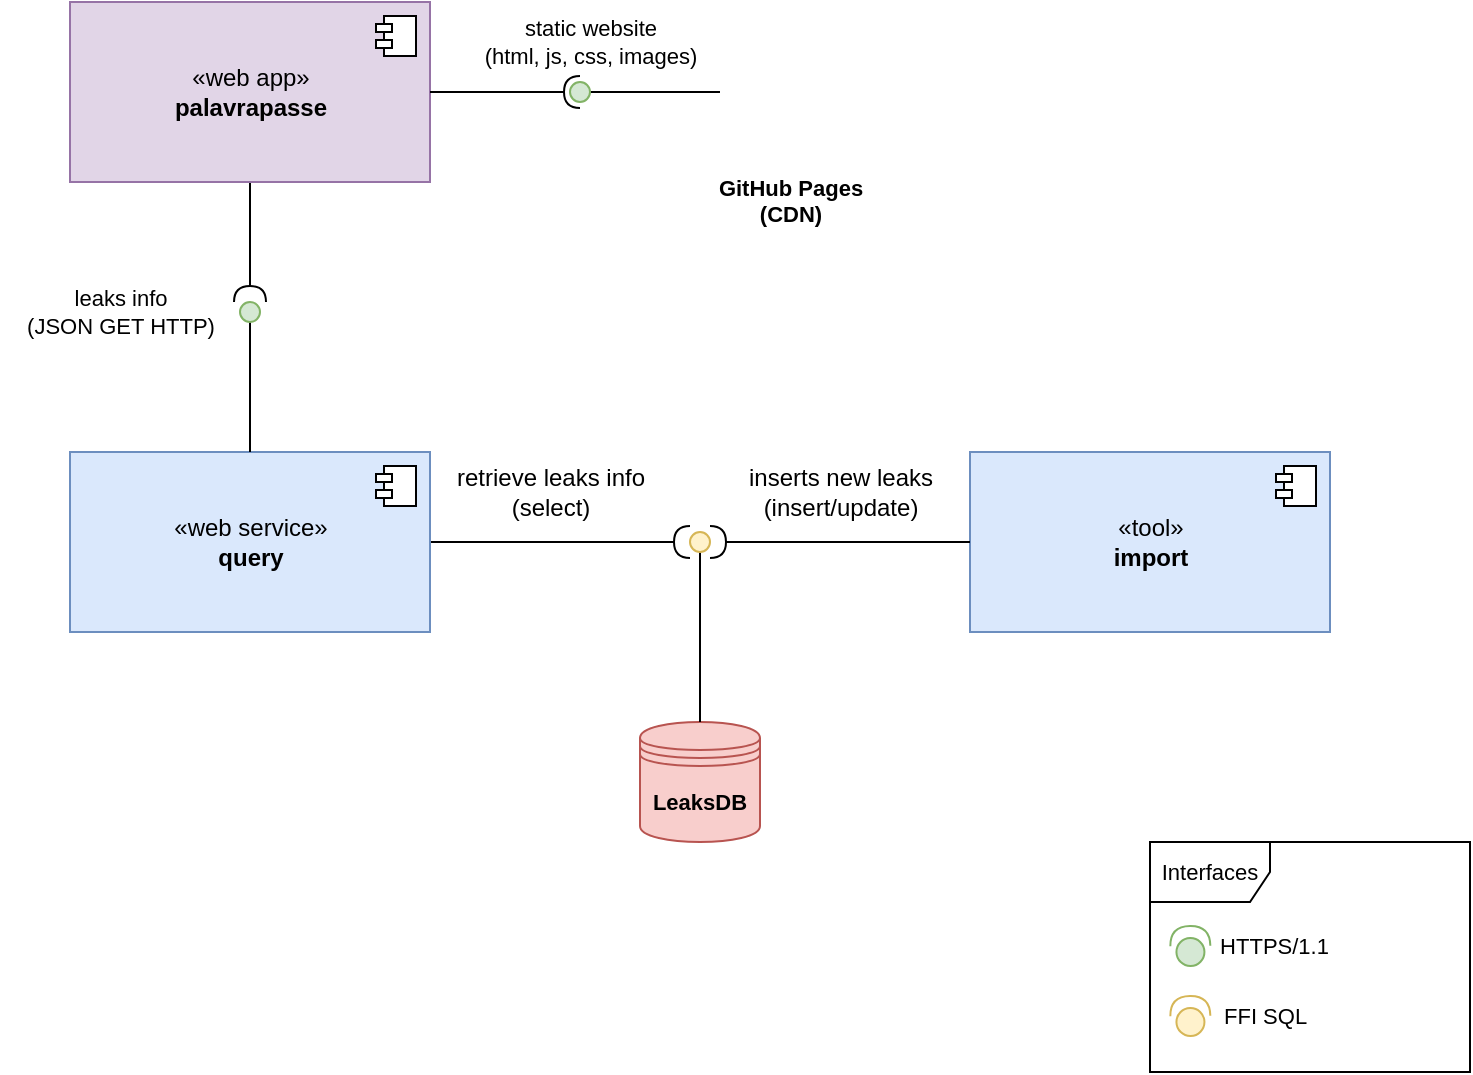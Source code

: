 <mxfile version="20.6.2" type="device"><diagram id="OFyoAp89nUrb8YKsndf2" name="Página-1"><mxGraphModel dx="1673" dy="904" grid="1" gridSize="10" guides="1" tooltips="1" connect="1" arrows="1" fold="1" page="1" pageScale="1" pageWidth="827" pageHeight="1169" math="0" shadow="0"><root><mxCell id="0"/><mxCell id="1" parent="0"/><mxCell id="ML-0n_CDYHumNo-OPF8D-1" value="«tool»&lt;br&gt;&lt;b&gt;import&lt;/b&gt;" style="html=1;dropTarget=0;fillColor=#dae8fc;strokeColor=#6c8ebf;" vertex="1" parent="1"><mxGeometry x="560" y="255" width="180" height="90" as="geometry"/></mxCell><mxCell id="ML-0n_CDYHumNo-OPF8D-2" value="" style="shape=module;jettyWidth=8;jettyHeight=4;" vertex="1" parent="ML-0n_CDYHumNo-OPF8D-1"><mxGeometry x="1" width="20" height="20" relative="1" as="geometry"><mxPoint x="-27" y="7" as="offset"/></mxGeometry></mxCell><mxCell id="ML-0n_CDYHumNo-OPF8D-10" value="inserts new leaks&lt;br&gt;(insert/update)" style="text;html=1;align=center;verticalAlign=middle;resizable=0;points=[];autosize=1;strokeColor=none;fillColor=none;" vertex="1" parent="1"><mxGeometry x="435" y="255" width="120" height="40" as="geometry"/></mxCell><mxCell id="ML-0n_CDYHumNo-OPF8D-56" style="edgeStyle=orthogonalEdgeStyle;rounded=0;jumpSize=6;orthogonalLoop=1;jettySize=auto;html=1;strokeWidth=1;fontSize=11;startArrow=none;startFill=0;endArrow=halfCircle;endFill=0;endSize=6;" edge="1" parent="1" source="ML-0n_CDYHumNo-OPF8D-11" target="ML-0n_CDYHumNo-OPF8D-55"><mxGeometry relative="1" as="geometry"/></mxCell><mxCell id="ML-0n_CDYHumNo-OPF8D-11" value="«web service»&lt;br&gt;&lt;b&gt;query&lt;/b&gt;" style="html=1;dropTarget=0;fillColor=#dae8fc;strokeColor=#6c8ebf;" vertex="1" parent="1"><mxGeometry x="110" y="255" width="180" height="90" as="geometry"/></mxCell><mxCell id="ML-0n_CDYHumNo-OPF8D-12" value="" style="shape=module;jettyWidth=8;jettyHeight=4;" vertex="1" parent="ML-0n_CDYHumNo-OPF8D-11"><mxGeometry x="1" width="20" height="20" relative="1" as="geometry"><mxPoint x="-27" y="7" as="offset"/></mxGeometry></mxCell><mxCell id="ML-0n_CDYHumNo-OPF8D-23" value="retrieve leaks info&lt;br&gt;(select)" style="text;html=1;align=center;verticalAlign=middle;resizable=0;points=[];autosize=1;strokeColor=none;fillColor=none;" vertex="1" parent="1"><mxGeometry x="290" y="255" width="120" height="40" as="geometry"/></mxCell><mxCell id="ML-0n_CDYHumNo-OPF8D-49" value="&lt;b&gt;LeaksDB&lt;/b&gt;" style="shape=datastore;whiteSpace=wrap;html=1;strokeColor=#b85450;fontSize=11;fillColor=#f8cecc;" vertex="1" parent="1"><mxGeometry x="395" y="390" width="60" height="60" as="geometry"/></mxCell><mxCell id="ML-0n_CDYHumNo-OPF8D-53" value="" style="rounded=0;orthogonalLoop=1;jettySize=auto;html=1;endArrow=none;endFill=0;sketch=0;sourcePerimeterSpacing=0;targetPerimeterSpacing=0;strokeWidth=1;fontSize=11;endSize=6;jumpSize=6;exitX=0.5;exitY=0;exitDx=0;exitDy=0;" edge="1" target="ML-0n_CDYHumNo-OPF8D-55" parent="1" source="ML-0n_CDYHumNo-OPF8D-49"><mxGeometry relative="1" as="geometry"><mxPoint x="610" y="415" as="sourcePoint"/></mxGeometry></mxCell><mxCell id="ML-0n_CDYHumNo-OPF8D-54" value="" style="rounded=0;orthogonalLoop=1;jettySize=auto;html=1;endArrow=halfCircle;endFill=0;endSize=6;strokeWidth=1;sketch=0;fontSize=11;jumpSize=6;exitX=0;exitY=0.5;exitDx=0;exitDy=0;" edge="1" target="ML-0n_CDYHumNo-OPF8D-55" parent="1" source="ML-0n_CDYHumNo-OPF8D-1"><mxGeometry relative="1" as="geometry"><mxPoint x="650" y="415" as="sourcePoint"/><mxPoint x="440" y="300" as="targetPoint"/></mxGeometry></mxCell><mxCell id="ML-0n_CDYHumNo-OPF8D-55" value="" style="ellipse;whiteSpace=wrap;html=1;align=center;aspect=fixed;resizable=0;points=[];outlineConnect=0;sketch=0;strokeColor=#d6b656;fontSize=11;fillColor=#fff2cc;" vertex="1" parent="1"><mxGeometry x="420" y="295" width="10" height="10" as="geometry"/></mxCell><mxCell id="ML-0n_CDYHumNo-OPF8D-57" value="" style="rounded=0;orthogonalLoop=1;jettySize=auto;html=1;endArrow=none;endFill=0;sketch=0;sourcePerimeterSpacing=0;targetPerimeterSpacing=0;strokeWidth=1;fontSize=11;endSize=6;jumpSize=6;exitX=0.5;exitY=0;exitDx=0;exitDy=0;" edge="1" target="ML-0n_CDYHumNo-OPF8D-59" parent="1" source="ML-0n_CDYHumNo-OPF8D-11"><mxGeometry relative="1" as="geometry"><mxPoint x="240" y="455" as="sourcePoint"/><Array as="points"><mxPoint x="200" y="210"/></Array></mxGeometry></mxCell><mxCell id="ML-0n_CDYHumNo-OPF8D-59" value="" style="ellipse;whiteSpace=wrap;html=1;align=center;aspect=fixed;resizable=0;points=[];outlineConnect=0;sketch=0;strokeColor=#82b366;fontSize=11;fillColor=#d5e8d4;" vertex="1" parent="1"><mxGeometry x="195" y="180" width="10" height="10" as="geometry"/></mxCell><mxCell id="ML-0n_CDYHumNo-OPF8D-62" style="edgeStyle=orthogonalEdgeStyle;rounded=0;jumpSize=6;orthogonalLoop=1;jettySize=auto;html=1;strokeWidth=1;fontSize=11;startArrow=none;startFill=0;endArrow=halfCircle;endFill=0;endSize=6;" edge="1" parent="1" source="ML-0n_CDYHumNo-OPF8D-60" target="ML-0n_CDYHumNo-OPF8D-59"><mxGeometry relative="1" as="geometry"/></mxCell><mxCell id="ML-0n_CDYHumNo-OPF8D-60" value="«web app»&lt;br&gt;&lt;b&gt;palavrapasse&lt;/b&gt;" style="html=1;dropTarget=0;fillColor=#e1d5e7;strokeColor=#9673a6;" vertex="1" parent="1"><mxGeometry x="110" y="30" width="180" height="90" as="geometry"/></mxCell><mxCell id="ML-0n_CDYHumNo-OPF8D-61" value="" style="shape=module;jettyWidth=8;jettyHeight=4;" vertex="1" parent="ML-0n_CDYHumNo-OPF8D-60"><mxGeometry x="1" width="20" height="20" relative="1" as="geometry"><mxPoint x="-27" y="7" as="offset"/></mxGeometry></mxCell><mxCell id="ML-0n_CDYHumNo-OPF8D-63" value="&lt;b&gt;GitHub Pages&lt;br&gt;(CDN)&lt;/b&gt;" style="shape=image;html=1;verticalAlign=top;verticalLabelPosition=bottom;labelBackgroundColor=#ffffff;imageAspect=0;aspect=fixed;image=https://cdn4.iconfinder.com/data/icons/ionicons/512/icon-social-github-128.png;strokeColor=default;fontSize=11;" vertex="1" parent="1"><mxGeometry x="435" y="40" width="70" height="70" as="geometry"/></mxCell><mxCell id="ML-0n_CDYHumNo-OPF8D-67" value="" style="rounded=0;orthogonalLoop=1;jettySize=auto;html=1;endArrow=none;endFill=0;sketch=0;sourcePerimeterSpacing=0;targetPerimeterSpacing=0;strokeWidth=1;fontSize=11;endSize=6;jumpSize=6;exitX=0;exitY=0.5;exitDx=0;exitDy=0;" edge="1" target="ML-0n_CDYHumNo-OPF8D-69" parent="1" source="ML-0n_CDYHumNo-OPF8D-63"><mxGeometry relative="1" as="geometry"><mxPoint x="549" y="-150" as="sourcePoint"/></mxGeometry></mxCell><mxCell id="ML-0n_CDYHumNo-OPF8D-68" value="" style="rounded=0;orthogonalLoop=1;jettySize=auto;html=1;endArrow=halfCircle;endFill=0;entryX=0.5;entryY=0.5;endSize=6;strokeWidth=1;sketch=0;fontSize=11;jumpSize=6;exitX=1;exitY=0.5;exitDx=0;exitDy=0;" edge="1" target="ML-0n_CDYHumNo-OPF8D-69" parent="1" source="ML-0n_CDYHumNo-OPF8D-60"><mxGeometry relative="1" as="geometry"><mxPoint x="365" y="80" as="sourcePoint"/></mxGeometry></mxCell><mxCell id="ML-0n_CDYHumNo-OPF8D-69" value="" style="ellipse;whiteSpace=wrap;html=1;align=center;aspect=fixed;resizable=0;points=[];outlineConnect=0;sketch=0;strokeColor=#82b366;fontSize=11;fillColor=#d5e8d4;" vertex="1" parent="1"><mxGeometry x="360" y="70" width="10" height="10" as="geometry"/></mxCell><mxCell id="ML-0n_CDYHumNo-OPF8D-70" value="static website&lt;br&gt;(html, js, css, images)" style="text;html=1;align=center;verticalAlign=middle;resizable=0;points=[];autosize=1;strokeColor=none;fillColor=none;fontSize=11;" vertex="1" parent="1"><mxGeometry x="305" y="30" width="130" height="40" as="geometry"/></mxCell><mxCell id="ML-0n_CDYHumNo-OPF8D-71" value="leaks info&lt;br&gt;(JSON GET HTTP)" style="text;html=1;align=center;verticalAlign=middle;resizable=0;points=[];autosize=1;strokeColor=none;fillColor=none;fontSize=11;" vertex="1" parent="1"><mxGeometry x="75" y="165" width="120" height="40" as="geometry"/></mxCell><mxCell id="ML-0n_CDYHumNo-OPF8D-89" value="" style="group" vertex="1" connectable="0" parent="1"><mxGeometry x="650" y="450" width="160" height="115" as="geometry"/></mxCell><mxCell id="ML-0n_CDYHumNo-OPF8D-73" value="Interfaces" style="shape=umlFrame;whiteSpace=wrap;html=1;strokeColor=default;fontSize=11;" vertex="1" parent="ML-0n_CDYHumNo-OPF8D-89"><mxGeometry width="160" height="115" as="geometry"/></mxCell><mxCell id="ML-0n_CDYHumNo-OPF8D-85" value="" style="group" vertex="1" connectable="0" parent="ML-0n_CDYHumNo-OPF8D-89"><mxGeometry x="9.997" y="37" width="100.173" height="30" as="geometry"/></mxCell><mxCell id="ML-0n_CDYHumNo-OPF8D-83" value="" style="shape=providedRequiredInterface;html=1;verticalLabelPosition=bottom;sketch=0;strokeColor=#82b366;fontSize=11;rotation=-91;fillColor=#d5e8d4;" vertex="1" parent="ML-0n_CDYHumNo-OPF8D-85"><mxGeometry x="0.173" y="5" width="20" height="20" as="geometry"/></mxCell><mxCell id="ML-0n_CDYHumNo-OPF8D-84" value="&amp;nbsp;HTTPS/1.1" style="text;html=1;align=left;verticalAlign=middle;resizable=0;points=[];autosize=1;strokeColor=none;fillColor=none;fontSize=11;" vertex="1" parent="ML-0n_CDYHumNo-OPF8D-85"><mxGeometry x="20.173" width="80" height="30" as="geometry"/></mxCell><mxCell id="ML-0n_CDYHumNo-OPF8D-86" value="" style="group" vertex="1" connectable="0" parent="ML-0n_CDYHumNo-OPF8D-89"><mxGeometry x="9.997" y="72" width="100.173" height="30" as="geometry"/></mxCell><mxCell id="ML-0n_CDYHumNo-OPF8D-87" value="" style="shape=providedRequiredInterface;html=1;verticalLabelPosition=bottom;sketch=0;strokeColor=#d6b656;fontSize=11;rotation=-91;fillColor=#fff2cc;" vertex="1" parent="ML-0n_CDYHumNo-OPF8D-86"><mxGeometry x="0.173" y="5" width="20" height="20" as="geometry"/></mxCell><mxCell id="ML-0n_CDYHumNo-OPF8D-88" value="FFI SQL" style="text;html=1;align=left;verticalAlign=middle;resizable=0;points=[];autosize=1;strokeColor=none;fillColor=none;fontSize=11;" vertex="1" parent="ML-0n_CDYHumNo-OPF8D-86"><mxGeometry x="25.173" width="70" height="30" as="geometry"/></mxCell></root></mxGraphModel></diagram></mxfile>